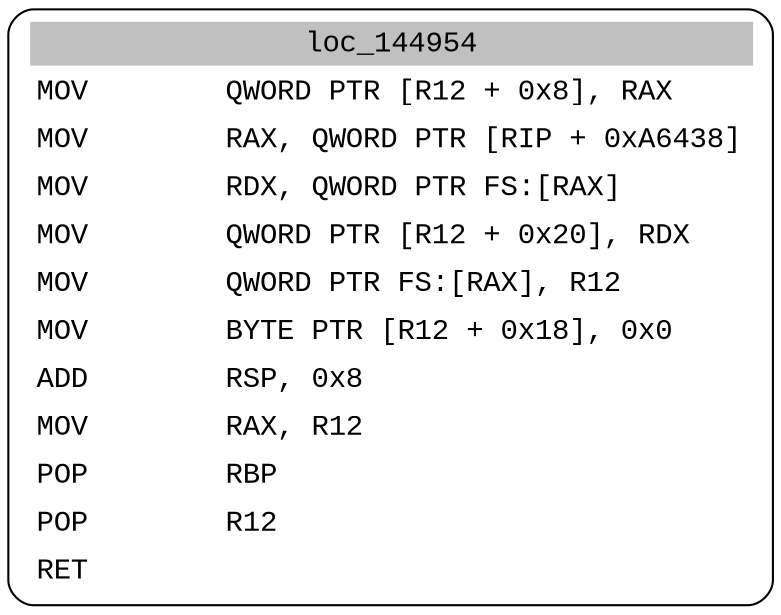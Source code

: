 digraph asm_graph {
1941 [
shape="Mrecord" fontname="Courier New"label =<<table border="0" cellborder="0" cellpadding="3"><tr><td align="center" colspan="2" bgcolor="grey">loc_144954</td></tr><tr><td align="left">MOV        QWORD PTR [R12 + 0x8], RAX</td></tr><tr><td align="left">MOV        RAX, QWORD PTR [RIP + 0xA6438]</td></tr><tr><td align="left">MOV        RDX, QWORD PTR FS:[RAX]</td></tr><tr><td align="left">MOV        QWORD PTR [R12 + 0x20], RDX</td></tr><tr><td align="left">MOV        QWORD PTR FS:[RAX], R12</td></tr><tr><td align="left">MOV        BYTE PTR [R12 + 0x18], 0x0</td></tr><tr><td align="left">ADD        RSP, 0x8</td></tr><tr><td align="left">MOV        RAX, R12</td></tr><tr><td align="left">POP        RBP</td></tr><tr><td align="left">POP        R12</td></tr><tr><td align="left">RET        </td></tr></table>> ];
}